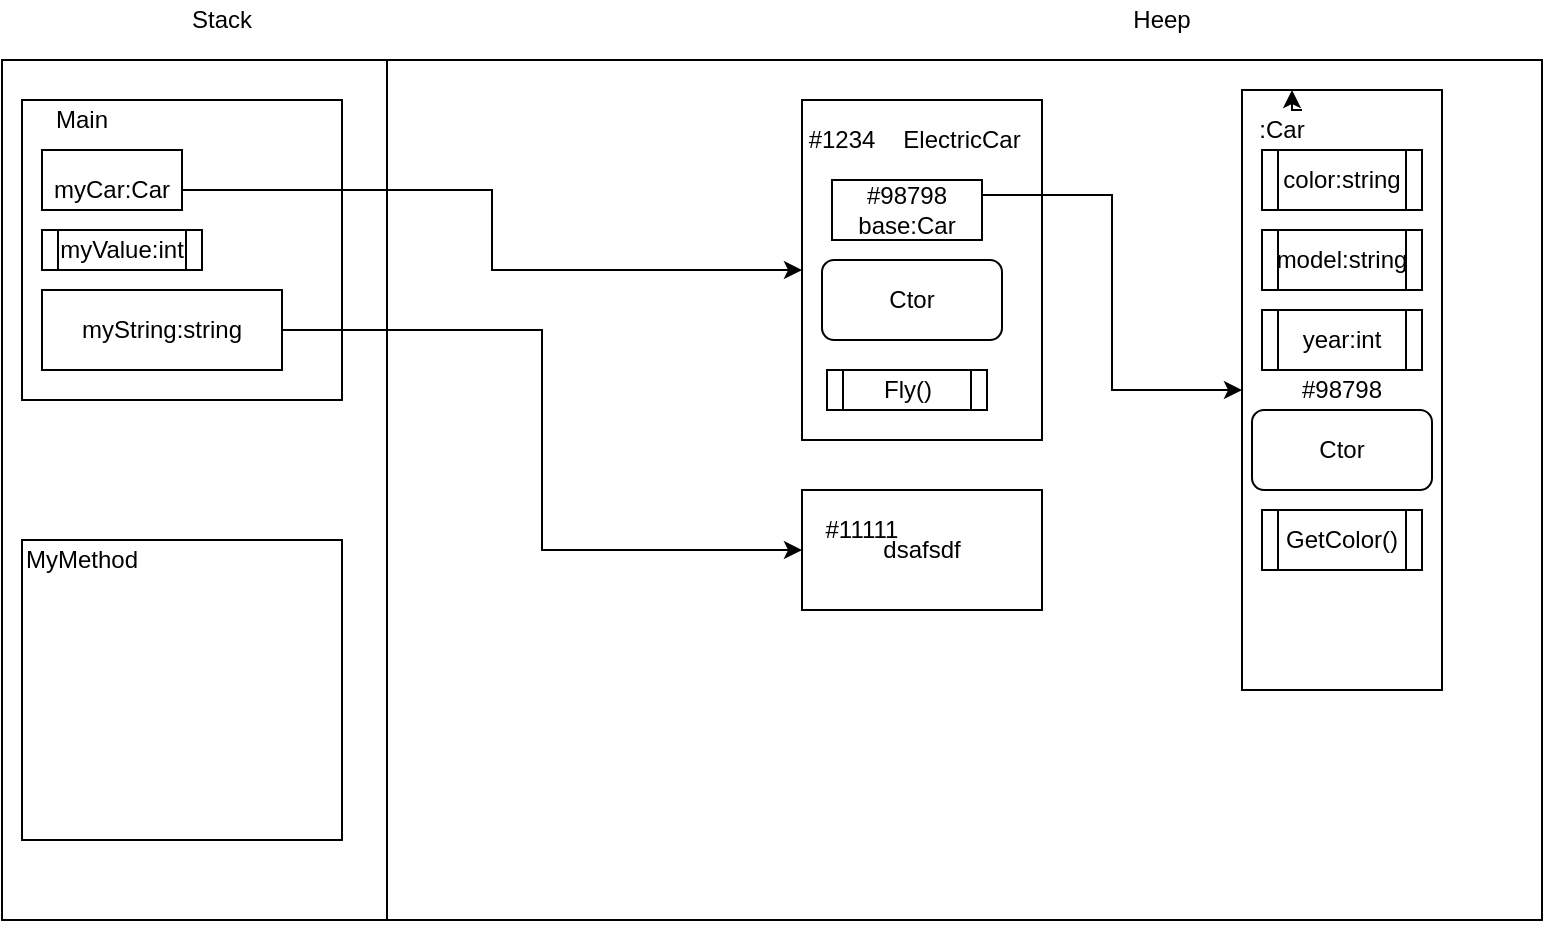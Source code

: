<mxfile version="14.6.1" type="device"><diagram id="C5RBs43oDa-KdzZeNtuy" name="Page-1"><mxGraphModel dx="1422" dy="762" grid="1" gridSize="10" guides="1" tooltips="1" connect="1" arrows="1" fold="1" page="1" pageScale="1" pageWidth="827" pageHeight="1169" math="0" shadow="0"><root><mxCell id="WIyWlLk6GJQsqaUBKTNV-0"/><mxCell id="WIyWlLk6GJQsqaUBKTNV-1" parent="WIyWlLk6GJQsqaUBKTNV-0"/><mxCell id="W4kul46o8svX8qfm8PNA-0" value="" style="rounded=0;whiteSpace=wrap;html=1;" vertex="1" parent="WIyWlLk6GJQsqaUBKTNV-1"><mxGeometry x="40" y="110" width="770" height="430" as="geometry"/></mxCell><mxCell id="W4kul46o8svX8qfm8PNA-38" value="&lt;span&gt;#98798&lt;/span&gt;" style="rounded=0;whiteSpace=wrap;html=1;" vertex="1" parent="WIyWlLk6GJQsqaUBKTNV-1"><mxGeometry x="660" y="125" width="100" height="300" as="geometry"/></mxCell><mxCell id="W4kul46o8svX8qfm8PNA-30" value="" style="rounded=0;whiteSpace=wrap;html=1;" vertex="1" parent="WIyWlLk6GJQsqaUBKTNV-1"><mxGeometry x="50" y="130" width="160" height="150" as="geometry"/></mxCell><mxCell id="W4kul46o8svX8qfm8PNA-37" style="edgeStyle=orthogonalEdgeStyle;rounded=0;orthogonalLoop=1;jettySize=auto;html=1;exitX=1;exitY=0.5;exitDx=0;exitDy=0;entryX=0;entryY=0.5;entryDx=0;entryDy=0;" edge="1" parent="WIyWlLk6GJQsqaUBKTNV-1" source="W4kul46o8svX8qfm8PNA-17" target="W4kul46o8svX8qfm8PNA-35"><mxGeometry relative="1" as="geometry"><Array as="points"><mxPoint x="310" y="245"/><mxPoint x="310" y="355"/></Array></mxGeometry></mxCell><mxCell id="W4kul46o8svX8qfm8PNA-17" value="myString:string" style="rounded=0;whiteSpace=wrap;html=1;" vertex="1" parent="WIyWlLk6GJQsqaUBKTNV-1"><mxGeometry x="60" y="225" width="120" height="40" as="geometry"/></mxCell><mxCell id="W4kul46o8svX8qfm8PNA-1" value="" style="endArrow=none;html=1;entryX=0.25;entryY=0;entryDx=0;entryDy=0;exitX=0.25;exitY=1;exitDx=0;exitDy=0;" edge="1" parent="WIyWlLk6GJQsqaUBKTNV-1" source="W4kul46o8svX8qfm8PNA-0" target="W4kul46o8svX8qfm8PNA-0"><mxGeometry width="50" height="50" relative="1" as="geometry"><mxPoint x="380" y="520" as="sourcePoint"/><mxPoint x="430" y="470" as="targetPoint"/></mxGeometry></mxCell><mxCell id="W4kul46o8svX8qfm8PNA-6" value="Stack" style="text;html=1;strokeColor=none;fillColor=none;align=center;verticalAlign=middle;whiteSpace=wrap;rounded=0;" vertex="1" parent="WIyWlLk6GJQsqaUBKTNV-1"><mxGeometry x="130" y="80" width="40" height="20" as="geometry"/></mxCell><mxCell id="W4kul46o8svX8qfm8PNA-7" value="Heep" style="text;html=1;strokeColor=none;fillColor=none;align=center;verticalAlign=middle;whiteSpace=wrap;rounded=0;" vertex="1" parent="WIyWlLk6GJQsqaUBKTNV-1"><mxGeometry x="600" y="80" width="40" height="20" as="geometry"/></mxCell><mxCell id="W4kul46o8svX8qfm8PNA-8" value="" style="rounded=0;whiteSpace=wrap;html=1;" vertex="1" parent="WIyWlLk6GJQsqaUBKTNV-1"><mxGeometry x="50" y="350" width="160" height="150" as="geometry"/></mxCell><mxCell id="W4kul46o8svX8qfm8PNA-13" value="Main" style="text;html=1;strokeColor=none;fillColor=none;align=center;verticalAlign=middle;whiteSpace=wrap;rounded=0;" vertex="1" parent="WIyWlLk6GJQsqaUBKTNV-1"><mxGeometry x="60" y="130" width="40" height="20" as="geometry"/></mxCell><mxCell id="W4kul46o8svX8qfm8PNA-15" value="" style="rounded=0;whiteSpace=wrap;html=1;" vertex="1" parent="WIyWlLk6GJQsqaUBKTNV-1"><mxGeometry x="440" y="130" width="120" height="170" as="geometry"/></mxCell><mxCell id="W4kul46o8svX8qfm8PNA-18" value="" style="rounded=0;whiteSpace=wrap;html=1;" vertex="1" parent="WIyWlLk6GJQsqaUBKTNV-1"><mxGeometry x="60" y="155" width="70" height="30" as="geometry"/></mxCell><mxCell id="W4kul46o8svX8qfm8PNA-21" style="edgeStyle=orthogonalEdgeStyle;rounded=0;orthogonalLoop=1;jettySize=auto;html=1;" edge="1" parent="WIyWlLk6GJQsqaUBKTNV-1" source="W4kul46o8svX8qfm8PNA-19" target="W4kul46o8svX8qfm8PNA-15"><mxGeometry relative="1" as="geometry"/></mxCell><mxCell id="W4kul46o8svX8qfm8PNA-19" value="myCar:Car" style="text;html=1;strokeColor=none;fillColor=none;align=center;verticalAlign=middle;whiteSpace=wrap;rounded=0;" vertex="1" parent="WIyWlLk6GJQsqaUBKTNV-1"><mxGeometry x="60" y="165" width="70" height="20" as="geometry"/></mxCell><mxCell id="W4kul46o8svX8qfm8PNA-22" value="#1234" style="text;html=1;strokeColor=none;fillColor=none;align=center;verticalAlign=middle;whiteSpace=wrap;rounded=0;" vertex="1" parent="WIyWlLk6GJQsqaUBKTNV-1"><mxGeometry x="440" y="140" width="40" height="20" as="geometry"/></mxCell><mxCell id="W4kul46o8svX8qfm8PNA-23" value="ElectricCar" style="text;html=1;strokeColor=none;fillColor=none;align=center;verticalAlign=middle;whiteSpace=wrap;rounded=0;" vertex="1" parent="WIyWlLk6GJQsqaUBKTNV-1"><mxGeometry x="490" y="140" width="60" height="20" as="geometry"/></mxCell><mxCell id="W4kul46o8svX8qfm8PNA-24" value="color:string" style="shape=process;whiteSpace=wrap;html=1;backgroundOutline=1;" vertex="1" parent="WIyWlLk6GJQsqaUBKTNV-1"><mxGeometry x="670" y="155" width="80" height="30" as="geometry"/></mxCell><mxCell id="W4kul46o8svX8qfm8PNA-25" value="model:string" style="shape=process;whiteSpace=wrap;html=1;backgroundOutline=1;" vertex="1" parent="WIyWlLk6GJQsqaUBKTNV-1"><mxGeometry x="670" y="195" width="80" height="30" as="geometry"/></mxCell><mxCell id="W4kul46o8svX8qfm8PNA-26" value="year:int" style="shape=process;whiteSpace=wrap;html=1;backgroundOutline=1;" vertex="1" parent="WIyWlLk6GJQsqaUBKTNV-1"><mxGeometry x="670" y="235" width="80" height="30" as="geometry"/></mxCell><mxCell id="W4kul46o8svX8qfm8PNA-28" value="myValue:int" style="shape=process;whiteSpace=wrap;html=1;backgroundOutline=1;" vertex="1" parent="WIyWlLk6GJQsqaUBKTNV-1"><mxGeometry x="60" y="195" width="80" height="20" as="geometry"/></mxCell><mxCell id="W4kul46o8svX8qfm8PNA-31" value="MyMethod" style="text;html=1;strokeColor=none;fillColor=none;align=center;verticalAlign=middle;whiteSpace=wrap;rounded=0;" vertex="1" parent="WIyWlLk6GJQsqaUBKTNV-1"><mxGeometry x="60" y="350" width="40" height="20" as="geometry"/></mxCell><mxCell id="W4kul46o8svX8qfm8PNA-33" value="Fly()" style="shape=process;whiteSpace=wrap;html=1;backgroundOutline=1;" vertex="1" parent="WIyWlLk6GJQsqaUBKTNV-1"><mxGeometry x="452.5" y="265" width="80" height="20" as="geometry"/></mxCell><mxCell id="W4kul46o8svX8qfm8PNA-35" value="dsafsdf" style="rounded=0;whiteSpace=wrap;html=1;" vertex="1" parent="WIyWlLk6GJQsqaUBKTNV-1"><mxGeometry x="440" y="325" width="120" height="60" as="geometry"/></mxCell><mxCell id="W4kul46o8svX8qfm8PNA-36" value="#11111" style="text;html=1;strokeColor=none;fillColor=none;align=center;verticalAlign=middle;whiteSpace=wrap;rounded=0;" vertex="1" parent="WIyWlLk6GJQsqaUBKTNV-1"><mxGeometry x="450" y="335" width="40" height="20" as="geometry"/></mxCell><mxCell id="W4kul46o8svX8qfm8PNA-42" style="edgeStyle=orthogonalEdgeStyle;rounded=0;orthogonalLoop=1;jettySize=auto;html=1;exitX=1;exitY=0.25;exitDx=0;exitDy=0;entryX=0;entryY=0.5;entryDx=0;entryDy=0;" edge="1" parent="WIyWlLk6GJQsqaUBKTNV-1" source="W4kul46o8svX8qfm8PNA-41" target="W4kul46o8svX8qfm8PNA-38"><mxGeometry relative="1" as="geometry"/></mxCell><mxCell id="W4kul46o8svX8qfm8PNA-41" value="#98798 base:Car" style="rounded=0;whiteSpace=wrap;html=1;" vertex="1" parent="WIyWlLk6GJQsqaUBKTNV-1"><mxGeometry x="455" y="170" width="75" height="30" as="geometry"/></mxCell><mxCell id="W4kul46o8svX8qfm8PNA-44" style="edgeStyle=orthogonalEdgeStyle;rounded=0;orthogonalLoop=1;jettySize=auto;html=1;exitX=0.75;exitY=0;exitDx=0;exitDy=0;entryX=0.25;entryY=0;entryDx=0;entryDy=0;" edge="1" parent="WIyWlLk6GJQsqaUBKTNV-1" source="W4kul46o8svX8qfm8PNA-43" target="W4kul46o8svX8qfm8PNA-38"><mxGeometry relative="1" as="geometry"/></mxCell><mxCell id="W4kul46o8svX8qfm8PNA-43" value=":Car" style="text;html=1;strokeColor=none;fillColor=none;align=center;verticalAlign=middle;whiteSpace=wrap;rounded=0;" vertex="1" parent="WIyWlLk6GJQsqaUBKTNV-1"><mxGeometry x="660" y="135" width="40" height="20" as="geometry"/></mxCell><mxCell id="W4kul46o8svX8qfm8PNA-47" value="GetColor()" style="shape=process;whiteSpace=wrap;html=1;backgroundOutline=1;" vertex="1" parent="WIyWlLk6GJQsqaUBKTNV-1"><mxGeometry x="670" y="335" width="80" height="30" as="geometry"/></mxCell><mxCell id="W4kul46o8svX8qfm8PNA-48" value="Ctor" style="rounded=1;whiteSpace=wrap;html=1;" vertex="1" parent="WIyWlLk6GJQsqaUBKTNV-1"><mxGeometry x="450" y="210" width="90" height="40" as="geometry"/></mxCell><mxCell id="W4kul46o8svX8qfm8PNA-49" value="Ctor" style="rounded=1;whiteSpace=wrap;html=1;" vertex="1" parent="WIyWlLk6GJQsqaUBKTNV-1"><mxGeometry x="665" y="285" width="90" height="40" as="geometry"/></mxCell></root></mxGraphModel></diagram></mxfile>